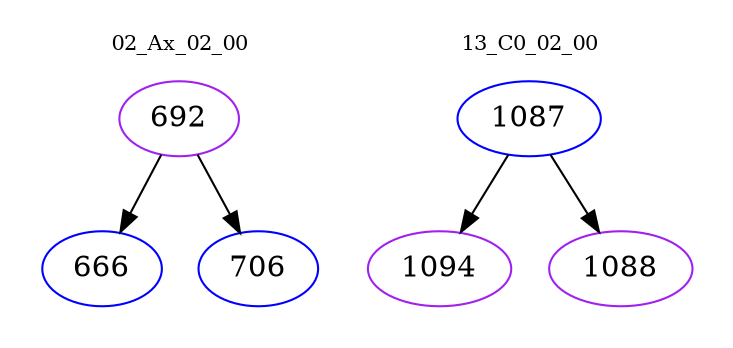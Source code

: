 digraph{
subgraph cluster_0 {
color = white
label = "02_Ax_02_00";
fontsize=10;
T0_692 [label="692", color="purple"]
T0_692 -> T0_666 [color="black"]
T0_666 [label="666", color="blue"]
T0_692 -> T0_706 [color="black"]
T0_706 [label="706", color="blue"]
}
subgraph cluster_1 {
color = white
label = "13_C0_02_00";
fontsize=10;
T1_1087 [label="1087", color="blue"]
T1_1087 -> T1_1094 [color="black"]
T1_1094 [label="1094", color="purple"]
T1_1087 -> T1_1088 [color="black"]
T1_1088 [label="1088", color="purple"]
}
}
